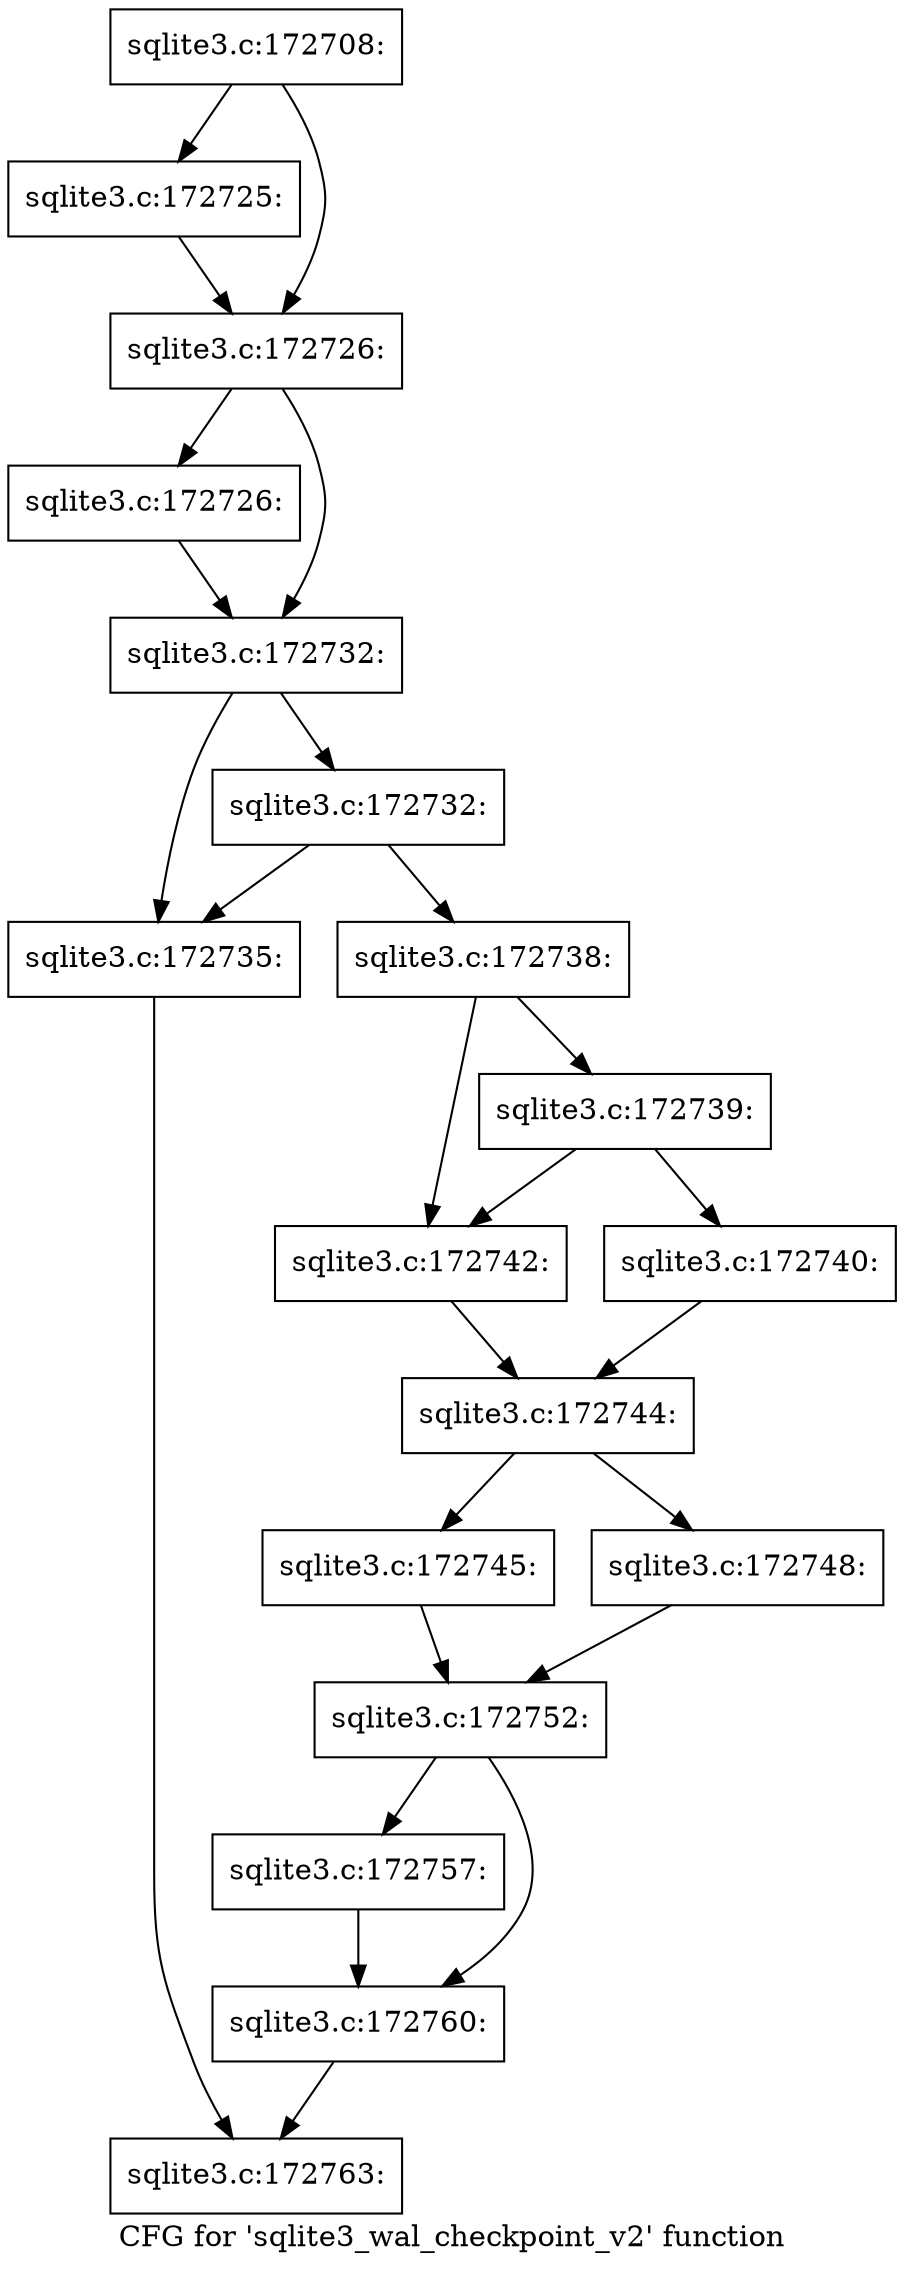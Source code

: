 digraph "CFG for 'sqlite3_wal_checkpoint_v2' function" {
	label="CFG for 'sqlite3_wal_checkpoint_v2' function";

	Node0x55c0f6a510a0 [shape=record,label="{sqlite3.c:172708:}"];
	Node0x55c0f6a510a0 -> Node0x55c0f6a5aeb0;
	Node0x55c0f6a510a0 -> Node0x55c0f6a5af00;
	Node0x55c0f6a5aeb0 [shape=record,label="{sqlite3.c:172725:}"];
	Node0x55c0f6a5aeb0 -> Node0x55c0f6a5af00;
	Node0x55c0f6a5af00 [shape=record,label="{sqlite3.c:172726:}"];
	Node0x55c0f6a5af00 -> Node0x55c0f6a5b430;
	Node0x55c0f6a5af00 -> Node0x55c0f6a5b480;
	Node0x55c0f6a5b430 [shape=record,label="{sqlite3.c:172726:}"];
	Node0x55c0f6a5b430 -> Node0x55c0f6a5b480;
	Node0x55c0f6a5b480 [shape=record,label="{sqlite3.c:172732:}"];
	Node0x55c0f6a5b480 -> Node0x55c0f6a5ba70;
	Node0x55c0f6a5b480 -> Node0x55c0f6a5bb10;
	Node0x55c0f6a5bb10 [shape=record,label="{sqlite3.c:172732:}"];
	Node0x55c0f6a5bb10 -> Node0x55c0f6a5ba70;
	Node0x55c0f6a5bb10 -> Node0x55c0f6a5bac0;
	Node0x55c0f6a5ba70 [shape=record,label="{sqlite3.c:172735:}"];
	Node0x55c0f6a5ba70 -> Node0x55c0f6a57be0;
	Node0x55c0f6a5bac0 [shape=record,label="{sqlite3.c:172738:}"];
	Node0x55c0f6a5bac0 -> Node0x55c0f6a5c6d0;
	Node0x55c0f6a5bac0 -> Node0x55c0f6a5c680;
	Node0x55c0f6a5c6d0 [shape=record,label="{sqlite3.c:172739:}"];
	Node0x55c0f6a5c6d0 -> Node0x55c0f6a5c5e0;
	Node0x55c0f6a5c6d0 -> Node0x55c0f6a5c680;
	Node0x55c0f6a5c5e0 [shape=record,label="{sqlite3.c:172740:}"];
	Node0x55c0f6a5c5e0 -> Node0x55c0f6a5c630;
	Node0x55c0f6a5c680 [shape=record,label="{sqlite3.c:172742:}"];
	Node0x55c0f6a5c680 -> Node0x55c0f6a5c630;
	Node0x55c0f6a5c630 [shape=record,label="{sqlite3.c:172744:}"];
	Node0x55c0f6a5c630 -> Node0x55c0f6a5d480;
	Node0x55c0f6a5c630 -> Node0x55c0f6a5d520;
	Node0x55c0f6a5d480 [shape=record,label="{sqlite3.c:172745:}"];
	Node0x55c0f6a5d480 -> Node0x55c0f6a5d4d0;
	Node0x55c0f6a5d520 [shape=record,label="{sqlite3.c:172748:}"];
	Node0x55c0f6a5d520 -> Node0x55c0f6a5d4d0;
	Node0x55c0f6a5d4d0 [shape=record,label="{sqlite3.c:172752:}"];
	Node0x55c0f6a5d4d0 -> Node0x55c0f6a5f3f0;
	Node0x55c0f6a5d4d0 -> Node0x55c0f6a5fa60;
	Node0x55c0f6a5f3f0 [shape=record,label="{sqlite3.c:172757:}"];
	Node0x55c0f6a5f3f0 -> Node0x55c0f6a5fa60;
	Node0x55c0f6a5fa60 [shape=record,label="{sqlite3.c:172760:}"];
	Node0x55c0f6a5fa60 -> Node0x55c0f6a57be0;
	Node0x55c0f6a57be0 [shape=record,label="{sqlite3.c:172763:}"];
}
